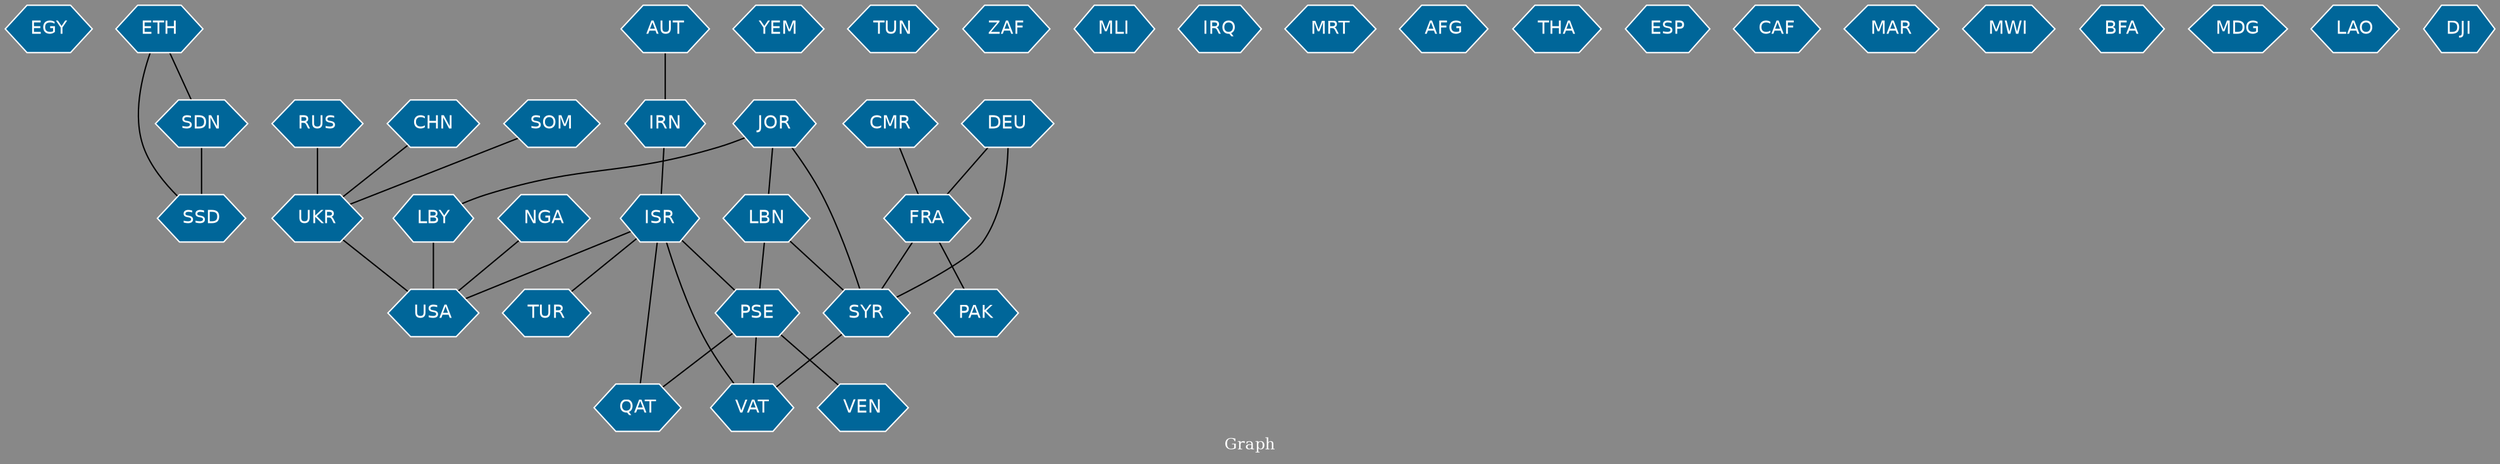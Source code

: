// Countries together in item graph
graph {
	graph [bgcolor="#888888" fontcolor=white fontsize=12 label="Graph" outputorder=edgesfirst overlap=prism]
	node [color=white fillcolor="#006699" fontcolor=white fontname=Helvetica shape=hexagon style=filled]
	edge [arrowhead=open color=black fontcolor=white fontname=Courier fontsize=12]
		EGY [label=EGY]
		SSD [label=SSD]
		SDN [label=SDN]
		AUT [label=AUT]
		IRN [label=IRN]
		RUS [label=RUS]
		UKR [label=UKR]
		USA [label=USA]
		FRA [label=FRA]
		PAK [label=PAK]
		LBY [label=LBY]
		YEM [label=YEM]
		CHN [label=CHN]
		TUN [label=TUN]
		SYR [label=SYR]
		DEU [label=DEU]
		CMR [label=CMR]
		PSE [label=PSE]
		TUR [label=TUR]
		ZAF [label=ZAF]
		NGA [label=NGA]
		MLI [label=MLI]
		IRQ [label=IRQ]
		MRT [label=MRT]
		AFG [label=AFG]
		ETH [label=ETH]
		THA [label=THA]
		QAT [label=QAT]
		VAT [label=VAT]
		ESP [label=ESP]
		ISR [label=ISR]
		SOM [label=SOM]
		LBN [label=LBN]
		JOR [label=JOR]
		CAF [label=CAF]
		MAR [label=MAR]
		MWI [label=MWI]
		VEN [label=VEN]
		BFA [label=BFA]
		MDG [label=MDG]
		LAO [label=LAO]
		DJI [label=DJI]
			DEU -- FRA [weight=1]
			ISR -- QAT [weight=1]
			ISR -- PSE [weight=2]
			JOR -- LBN [weight=1]
			SYR -- VAT [weight=1]
			CMR -- FRA [weight=1]
			PSE -- VEN [weight=1]
			ISR -- TUR [weight=1]
			NGA -- USA [weight=1]
			ISR -- VAT [weight=1]
			JOR -- SYR [weight=2]
			ETH -- SSD [weight=1]
			SOM -- UKR [weight=1]
			JOR -- LBY [weight=1]
			PSE -- VAT [weight=1]
			LBN -- PSE [weight=1]
			CHN -- UKR [weight=1]
			LBN -- SYR [weight=1]
			UKR -- USA [weight=1]
			RUS -- UKR [weight=9]
			IRN -- ISR [weight=1]
			LBY -- USA [weight=1]
			ISR -- USA [weight=1]
			SDN -- SSD [weight=10]
			ETH -- SDN [weight=1]
			AUT -- IRN [weight=3]
			PSE -- QAT [weight=1]
			DEU -- SYR [weight=1]
			FRA -- SYR [weight=2]
			FRA -- PAK [weight=1]
}